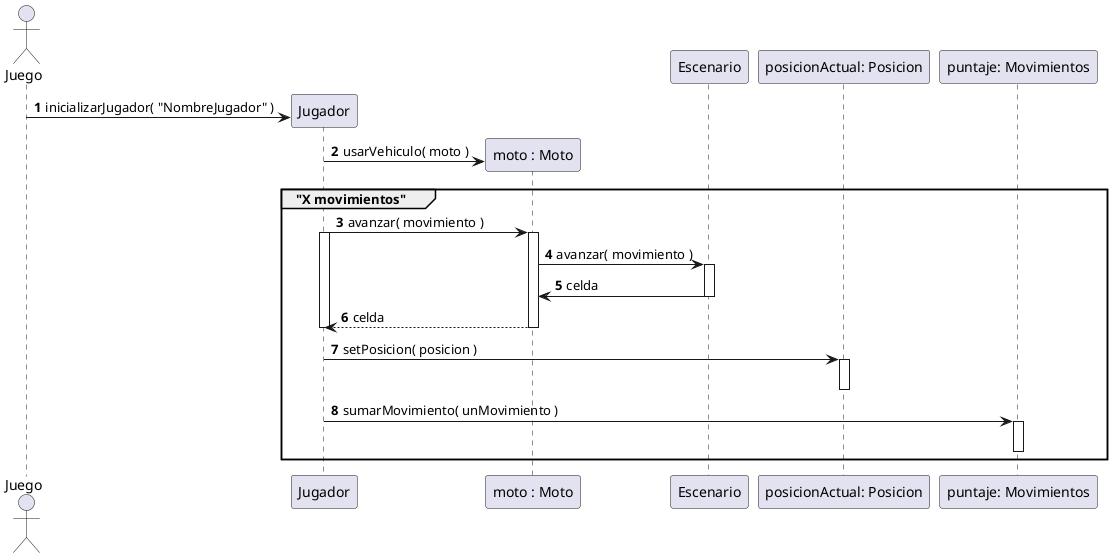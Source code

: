 @startuml
' Primer acercamiento al diagrama de secuencia de la
' primer entrega.

'Problema que se nos presento:
'Todo anda bien porque es el caso feliz...
' - ¿Que pasa si hay un obstaculo/sorpresa?
' - ¿Quien se entera?
' Los obstaculos y la sorpresa modifican los movimientos o vehiculo
'del jugador dependiendo del vehiculo o sorpresa que toque.

autonumber
actor Juego

create Jugador
'¿Hace falta, para este diagrama en particular, comunicar
' como se inicializa el jugador?
Juego -> Jugador: inicializarJugador( "NombreJugador" )
create "moto : Moto"

'¿De donde sacamos que vehiculo usar?

Jugador -> "moto : Moto": usarVehiculo( moto )

'Para cada movimiento hecho por el jugador...
group "X movimientos"
    Jugador -> "moto : Moto": avanzar( movimiento )
    activate Jugador
    activate "moto : Moto"
    "moto : Moto" -> Escenario++: avanzar( movimiento )
    Escenario -> "moto : Moto": celda
    deactivate Escenario
    "moto : Moto" --> Jugador: celda
    deactivate "moto : Moto"
    deactivate Jugador

    Jugador -> "posicionActual: Posicion"++: setPosicion( posicion )
    deactivate "posicionActual: Posicion"
    Jugador -> "puntaje: Movimientos"++: sumarMovimiento( unMovimiento )
    deactivate "puntaje: Movimientos"
end
@enduml